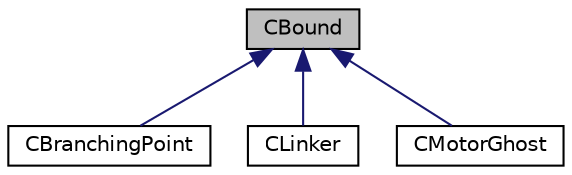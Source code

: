 digraph "CBound"
{
 // INTERACTIVE_SVG=YES
  edge [fontname="Helvetica",fontsize="10",labelfontname="Helvetica",labelfontsize="10"];
  node [fontname="Helvetica",fontsize="10",shape=record];
  Node0 [label="CBound",height=0.2,width=0.4,color="black", fillcolor="grey75", style="filled", fontcolor="black"];
  Node0 -> Node1 [dir="back",color="midnightblue",fontsize="10",style="solid",fontname="Helvetica"];
  Node1 [label="CBranchingPoint",height=0.2,width=0.4,color="black", fillcolor="white", style="filled",URL="$classCBranchingPoint.html",tooltip="A class to represent the chemical component of a BranchingPoint. "];
  Node0 -> Node2 [dir="back",color="midnightblue",fontsize="10",style="solid",fontname="Helvetica"];
  Node2 [label="CLinker",height=0.2,width=0.4,color="black", fillcolor="white", style="filled",URL="$classCLinker.html",tooltip="To represent the chemical component of a Linker. "];
  Node0 -> Node3 [dir="back",color="midnightblue",fontsize="10",style="solid",fontname="Helvetica"];
  Node3 [label="CMotorGhost",height=0.2,width=0.4,color="black", fillcolor="white", style="filled",URL="$classCMotorGhost.html",tooltip="A class to represent the chemical component of a MotorGhost. "];
}
